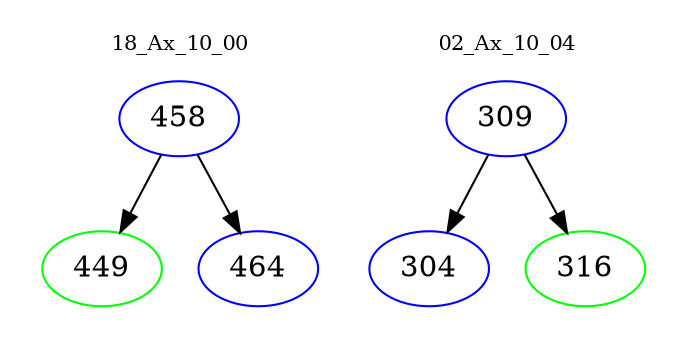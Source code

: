 digraph{
subgraph cluster_0 {
color = white
label = "18_Ax_10_00";
fontsize=10;
T0_458 [label="458", color="blue"]
T0_458 -> T0_449 [color="black"]
T0_449 [label="449", color="green"]
T0_458 -> T0_464 [color="black"]
T0_464 [label="464", color="blue"]
}
subgraph cluster_1 {
color = white
label = "02_Ax_10_04";
fontsize=10;
T1_309 [label="309", color="blue"]
T1_309 -> T1_304 [color="black"]
T1_304 [label="304", color="blue"]
T1_309 -> T1_316 [color="black"]
T1_316 [label="316", color="green"]
}
}
